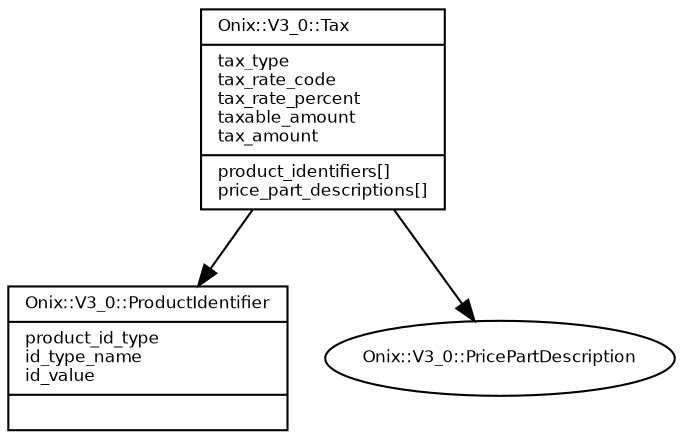 digraph G {
  fontname = "Bitstream Vera Sans"
  fontsize = 8

  node [
    fontname = "Bitstream Vera Sans"
    fontsize = 8
    shape = "record"
  ]

  edge [
    fontname = "Bitstream Vera Sans"
    fontsize = 8
  ]

  Tax [
    label = "{Onix::V3_0::Tax\l|tax_type\ltax_rate_code\ltax_rate_percent\ltaxable_amount\ltax_amount\l|product_identifiers[]\lprice_part_descriptions[]\l}"
  ]

  Tax -> ProductIdentifier [arrowhead=normal]
  Tax -> PricePartDescription [arrowhead=normal]

  ProductIdentifier [
    label = "{Onix::V3_0::ProductIdentifier\l|product_id_type\lid_type_name\lid_value\l|\l}"
  ]




  PricePartDescription [
    label = "Onix::V3_0::PricePartDescription", shape = oval
  ]




}
